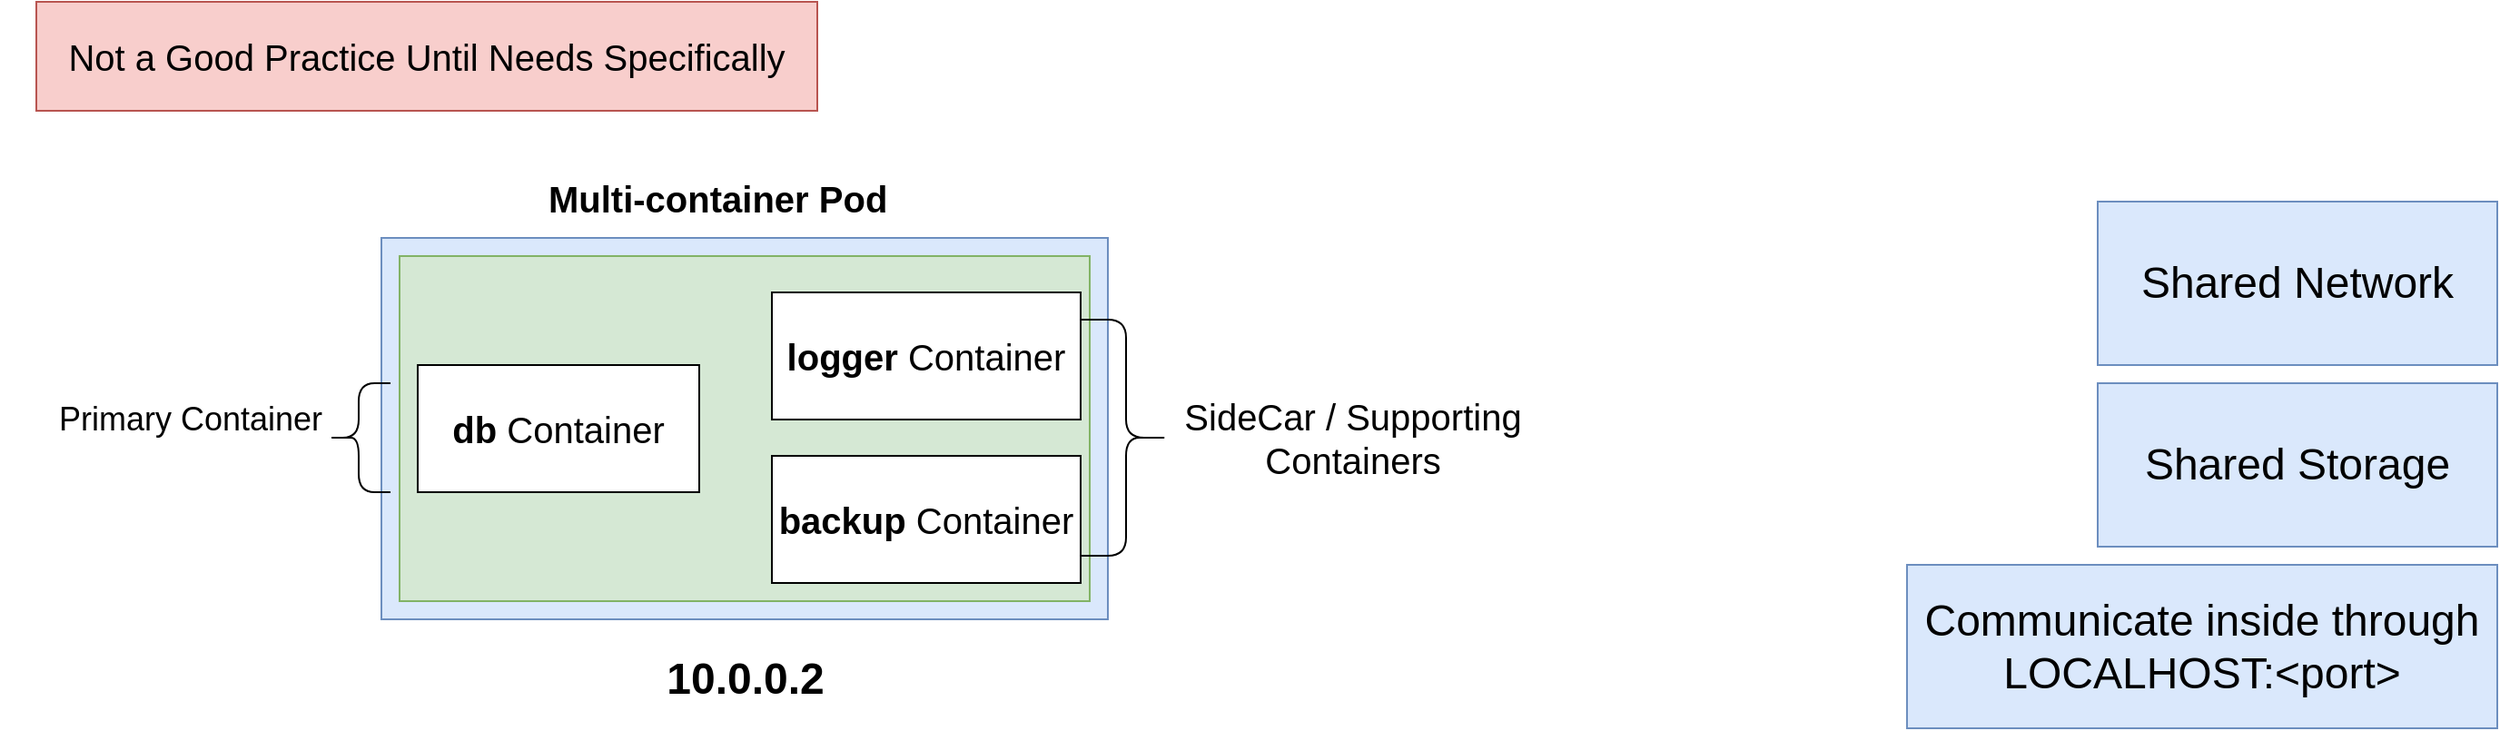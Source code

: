 <mxfile version="24.7.5" pages="3">
  <diagram name="Multi Con" id="zejFGEgLozXS0IWjCjf2">
    <mxGraphModel dx="1960" dy="480" grid="1" gridSize="10" guides="1" tooltips="1" connect="1" arrows="1" fold="1" page="1" pageScale="1" pageWidth="850" pageHeight="1100" math="0" shadow="0">
      <root>
        <mxCell id="0" />
        <mxCell id="1" parent="0" />
        <mxCell id="LIdM6p1KuMzoME9im7JW-16" value="" style="rounded=0;whiteSpace=wrap;html=1;fillColor=#dae8fc;strokeColor=#6c8ebf;" parent="1" vertex="1">
          <mxGeometry x="-640" y="200" width="400" height="210" as="geometry" />
        </mxCell>
        <mxCell id="LIdM6p1KuMzoME9im7JW-17" value="" style="rounded=0;whiteSpace=wrap;html=1;fillColor=#d5e8d4;strokeColor=#82b366;" parent="1" vertex="1">
          <mxGeometry x="-630" y="210" width="380" height="190" as="geometry" />
        </mxCell>
        <mxCell id="LIdM6p1KuMzoME9im7JW-18" value="&lt;font style=&quot;font-size: 20px;&quot;&gt;&lt;b&gt;Multi-container Pod&lt;/b&gt;&lt;/font&gt;" style="text;whiteSpace=wrap;html=1;" parent="1" vertex="1">
          <mxGeometry x="-550" y="160" width="240" height="40" as="geometry" />
        </mxCell>
        <mxCell id="LIdM6p1KuMzoME9im7JW-19" value="&lt;font style=&quot;font-size: 20px;&quot;&gt;&lt;b&gt;db &lt;/b&gt;Container&lt;/font&gt;" style="rounded=0;whiteSpace=wrap;html=1;" parent="1" vertex="1">
          <mxGeometry x="-620" y="270" width="155" height="70" as="geometry" />
        </mxCell>
        <mxCell id="LIdM6p1KuMzoME9im7JW-20" value="&lt;font style=&quot;font-size: 18px;&quot;&gt;Primary Container&lt;/font&gt;" style="text;html=1;align=center;verticalAlign=middle;whiteSpace=wrap;rounded=0;" parent="1" vertex="1">
          <mxGeometry x="-850" y="285" width="210" height="30" as="geometry" />
        </mxCell>
        <mxCell id="LIdM6p1KuMzoME9im7JW-21" value="" style="shape=curlyBracket;whiteSpace=wrap;html=1;rounded=1;flipH=1;labelPosition=right;verticalLabelPosition=middle;align=left;verticalAlign=middle;" parent="1" vertex="1">
          <mxGeometry x="-255" y="245" width="50" height="130" as="geometry" />
        </mxCell>
        <mxCell id="LIdM6p1KuMzoME9im7JW-22" value="&lt;font style=&quot;font-size: 20px;&quot;&gt;&lt;b&gt;logger&amp;nbsp;&lt;/b&gt;Container&lt;/font&gt;" style="rounded=0;whiteSpace=wrap;html=1;" parent="1" vertex="1">
          <mxGeometry x="-425" y="230" width="170" height="70" as="geometry" />
        </mxCell>
        <mxCell id="LIdM6p1KuMzoME9im7JW-23" value="&lt;font style=&quot;font-size: 20px;&quot;&gt;&lt;b&gt;backup&amp;nbsp;&lt;/b&gt;Container&lt;/font&gt;" style="rounded=0;whiteSpace=wrap;html=1;" parent="1" vertex="1">
          <mxGeometry x="-425" y="320" width="170" height="70" as="geometry" />
        </mxCell>
        <mxCell id="LIdM6p1KuMzoME9im7JW-24" value="&lt;font style=&quot;font-size: 20px;&quot;&gt;SideCar / Supporting Containers&lt;/font&gt;" style="text;html=1;align=center;verticalAlign=middle;whiteSpace=wrap;rounded=0;" parent="1" vertex="1">
          <mxGeometry x="-240" y="295" width="270" height="30" as="geometry" />
        </mxCell>
        <mxCell id="LIdM6p1KuMzoME9im7JW-25" value="" style="shape=curlyBracket;whiteSpace=wrap;html=1;rounded=1;labelPosition=left;verticalLabelPosition=middle;align=right;verticalAlign=middle;" parent="1" vertex="1">
          <mxGeometry x="-670" y="280" width="35" height="60" as="geometry" />
        </mxCell>
        <mxCell id="LIdM6p1KuMzoME9im7JW-26" value="&lt;font style=&quot;font-size: 24px;&quot;&gt;Shared Network&lt;/font&gt;" style="rounded=0;whiteSpace=wrap;html=1;fillColor=#dae8fc;strokeColor=#6c8ebf;" parent="1" vertex="1">
          <mxGeometry x="305" y="180" width="220" height="90" as="geometry" />
        </mxCell>
        <mxCell id="LIdM6p1KuMzoME9im7JW-27" value="&lt;font style=&quot;font-size: 24px;&quot;&gt;Shared Storage&lt;/font&gt;" style="rounded=0;whiteSpace=wrap;html=1;fillColor=#dae8fc;strokeColor=#6c8ebf;" parent="1" vertex="1">
          <mxGeometry x="305" y="280" width="220" height="90" as="geometry" />
        </mxCell>
        <mxCell id="LIdM6p1KuMzoME9im7JW-28" value="&lt;font style=&quot;font-size: 24px;&quot;&gt;Communicate inside through LOCALHOST:&amp;lt;port&amp;gt;&lt;/font&gt;" style="rounded=0;whiteSpace=wrap;html=1;fillColor=#dae8fc;strokeColor=#6c8ebf;" parent="1" vertex="1">
          <mxGeometry x="200" y="380" width="325" height="90" as="geometry" />
        </mxCell>
        <mxCell id="LIdM6p1KuMzoME9im7JW-29" value="&lt;font style=&quot;font-size: 24px;&quot;&gt;&lt;b&gt;10.0.0.2&lt;/b&gt;&lt;/font&gt;" style="text;html=1;align=center;verticalAlign=middle;resizable=0;points=[];autosize=1;strokeColor=none;fillColor=none;" parent="1" vertex="1">
          <mxGeometry x="-495" y="423" width="110" height="40" as="geometry" />
        </mxCell>
        <mxCell id="LIdM6p1KuMzoME9im7JW-30" value="&lt;font style=&quot;font-size: 20px;&quot;&gt;Not a Good Practice Until Needs Specifically&lt;/font&gt;" style="rounded=0;whiteSpace=wrap;html=1;fillColor=#f8cecc;strokeColor=#b85450;" parent="1" vertex="1">
          <mxGeometry x="-830" y="70" width="430" height="60" as="geometry" />
        </mxCell>
      </root>
    </mxGraphModel>
  </diagram>
  <diagram id="CVOeAdNa7vudCRdRNPi9" name="Probs">
    <mxGraphModel dx="1120" dy="542" grid="1" gridSize="10" guides="1" tooltips="1" connect="1" arrows="1" fold="1" page="1" pageScale="1" pageWidth="850" pageHeight="1100" math="0" shadow="0">
      <root>
        <mxCell id="0" />
        <mxCell id="1" parent="0" />
        <mxCell id="VotaC5idYOkawaDaWx7K-1" value="&lt;font style=&quot;font-size: 20px;&quot;&gt;Limited Scalability&lt;br&gt;&lt;/font&gt;" style="rounded=0;whiteSpace=wrap;html=1;fillColor=#dae8fc;strokeColor=#6c8ebf;" parent="1" vertex="1">
          <mxGeometry x="313" y="340" width="225" height="60" as="geometry" />
        </mxCell>
        <mxCell id="VotaC5idYOkawaDaWx7K-2" value="&lt;font style=&quot;font-size: 20px;&quot;&gt;Tight Coupling&lt;br&gt;&lt;/font&gt;" style="rounded=0;whiteSpace=wrap;html=1;fillColor=#dae8fc;strokeColor=#6c8ebf;" parent="1" vertex="1">
          <mxGeometry x="313" y="270" width="225" height="60" as="geometry" />
        </mxCell>
        <mxCell id="VotaC5idYOkawaDaWx7K-3" value="&lt;font style=&quot;&quot;&gt;&lt;font style=&quot;font-size: 20px;&quot;&gt;Resource Contention&lt;/font&gt;&lt;br&gt;&lt;/font&gt;" style="rounded=0;whiteSpace=wrap;html=1;fillColor=#dae8fc;strokeColor=#6c8ebf;" parent="1" vertex="1">
          <mxGeometry x="313" y="410" width="225" height="60" as="geometry" />
        </mxCell>
        <mxCell id="VotaC5idYOkawaDaWx7K-4" value="&lt;font style=&quot;font-size: 20px;&quot;&gt;Why We Usually Avoid Multiple Containers in a Pod&lt;/font&gt;" style="rounded=0;whiteSpace=wrap;html=1;fillColor=#ffe6cc;strokeColor=#d79b00;" parent="1" vertex="1">
          <mxGeometry x="110" y="180" width="700" height="60" as="geometry" />
        </mxCell>
      </root>
    </mxGraphModel>
  </diagram>
  <diagram id="geOn9jhpw06oXOxE33PG" name="When to Use">
    <mxGraphModel dx="880" dy="542" grid="1" gridSize="10" guides="1" tooltips="1" connect="1" arrows="1" fold="1" page="1" pageScale="1" pageWidth="850" pageHeight="1100" math="0" shadow="0">
      <root>
        <mxCell id="0" />
        <mxCell id="1" parent="0" />
        <mxCell id="tqZH01TaOKuNxogB17GV-1" value="&lt;font style=&quot;font-size: 20px;&quot;&gt;Do they need to be run together or can they run on different hosts?&lt;/font&gt;" style="rounded=0;whiteSpace=wrap;html=1;fillColor=#ffe6cc;strokeColor=#d79b00;" parent="1" vertex="1">
          <mxGeometry x="90" y="270" width="700" height="60" as="geometry" />
        </mxCell>
        <mxCell id="tqZH01TaOKuNxogB17GV-2" value="&lt;font style=&quot;font-size: 20px;&quot;&gt;Do they represent a single whole or are they independent components?&lt;/font&gt;" style="rounded=0;whiteSpace=wrap;html=1;fillColor=#ffe6cc;strokeColor=#d79b00;" parent="1" vertex="1">
          <mxGeometry x="90" y="340" width="700" height="60" as="geometry" />
        </mxCell>
        <mxCell id="tqZH01TaOKuNxogB17GV-3" value="&lt;font style=&quot;font-size: 20px;&quot;&gt;Must they be scaled together or individually?&lt;/font&gt;" style="rounded=0;whiteSpace=wrap;html=1;fillColor=#ffe6cc;strokeColor=#d79b00;" parent="1" vertex="1">
          <mxGeometry x="90" y="410" width="700" height="60" as="geometry" />
        </mxCell>
        <mxCell id="tqZH01TaOKuNxogB17GV-4" value="&lt;font style=&quot;font-size: 20px;&quot;&gt;Deciding When To Use Multiple Containers&lt;/font&gt;" style="rounded=0;whiteSpace=wrap;html=1;fillColor=#dae8fc;strokeColor=#6c8ebf;" parent="1" vertex="1">
          <mxGeometry x="190" y="150" width="500" height="60" as="geometry" />
        </mxCell>
      </root>
    </mxGraphModel>
  </diagram>
</mxfile>
